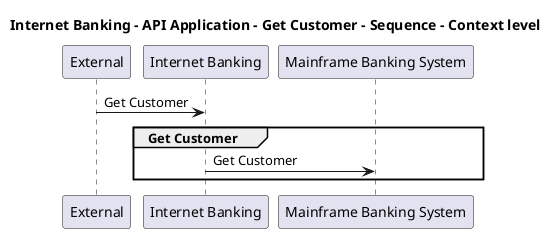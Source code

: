 @startuml

title Internet Banking - API Application - Get Customer - Sequence - Context level

participant "External" as C4InterFlow.SoftwareSystems.ExternalSystem
participant "Internet Banking" as BigBankPlc.SoftwareSystems.InternetBanking
participant "Mainframe Banking System" as BigBankPlc.SoftwareSystems.MainframeBankingSystem

C4InterFlow.SoftwareSystems.ExternalSystem -> BigBankPlc.SoftwareSystems.InternetBanking : Get Customer
group Get Customer
BigBankPlc.SoftwareSystems.InternetBanking -> BigBankPlc.SoftwareSystems.MainframeBankingSystem : Get Customer
end


@enduml
